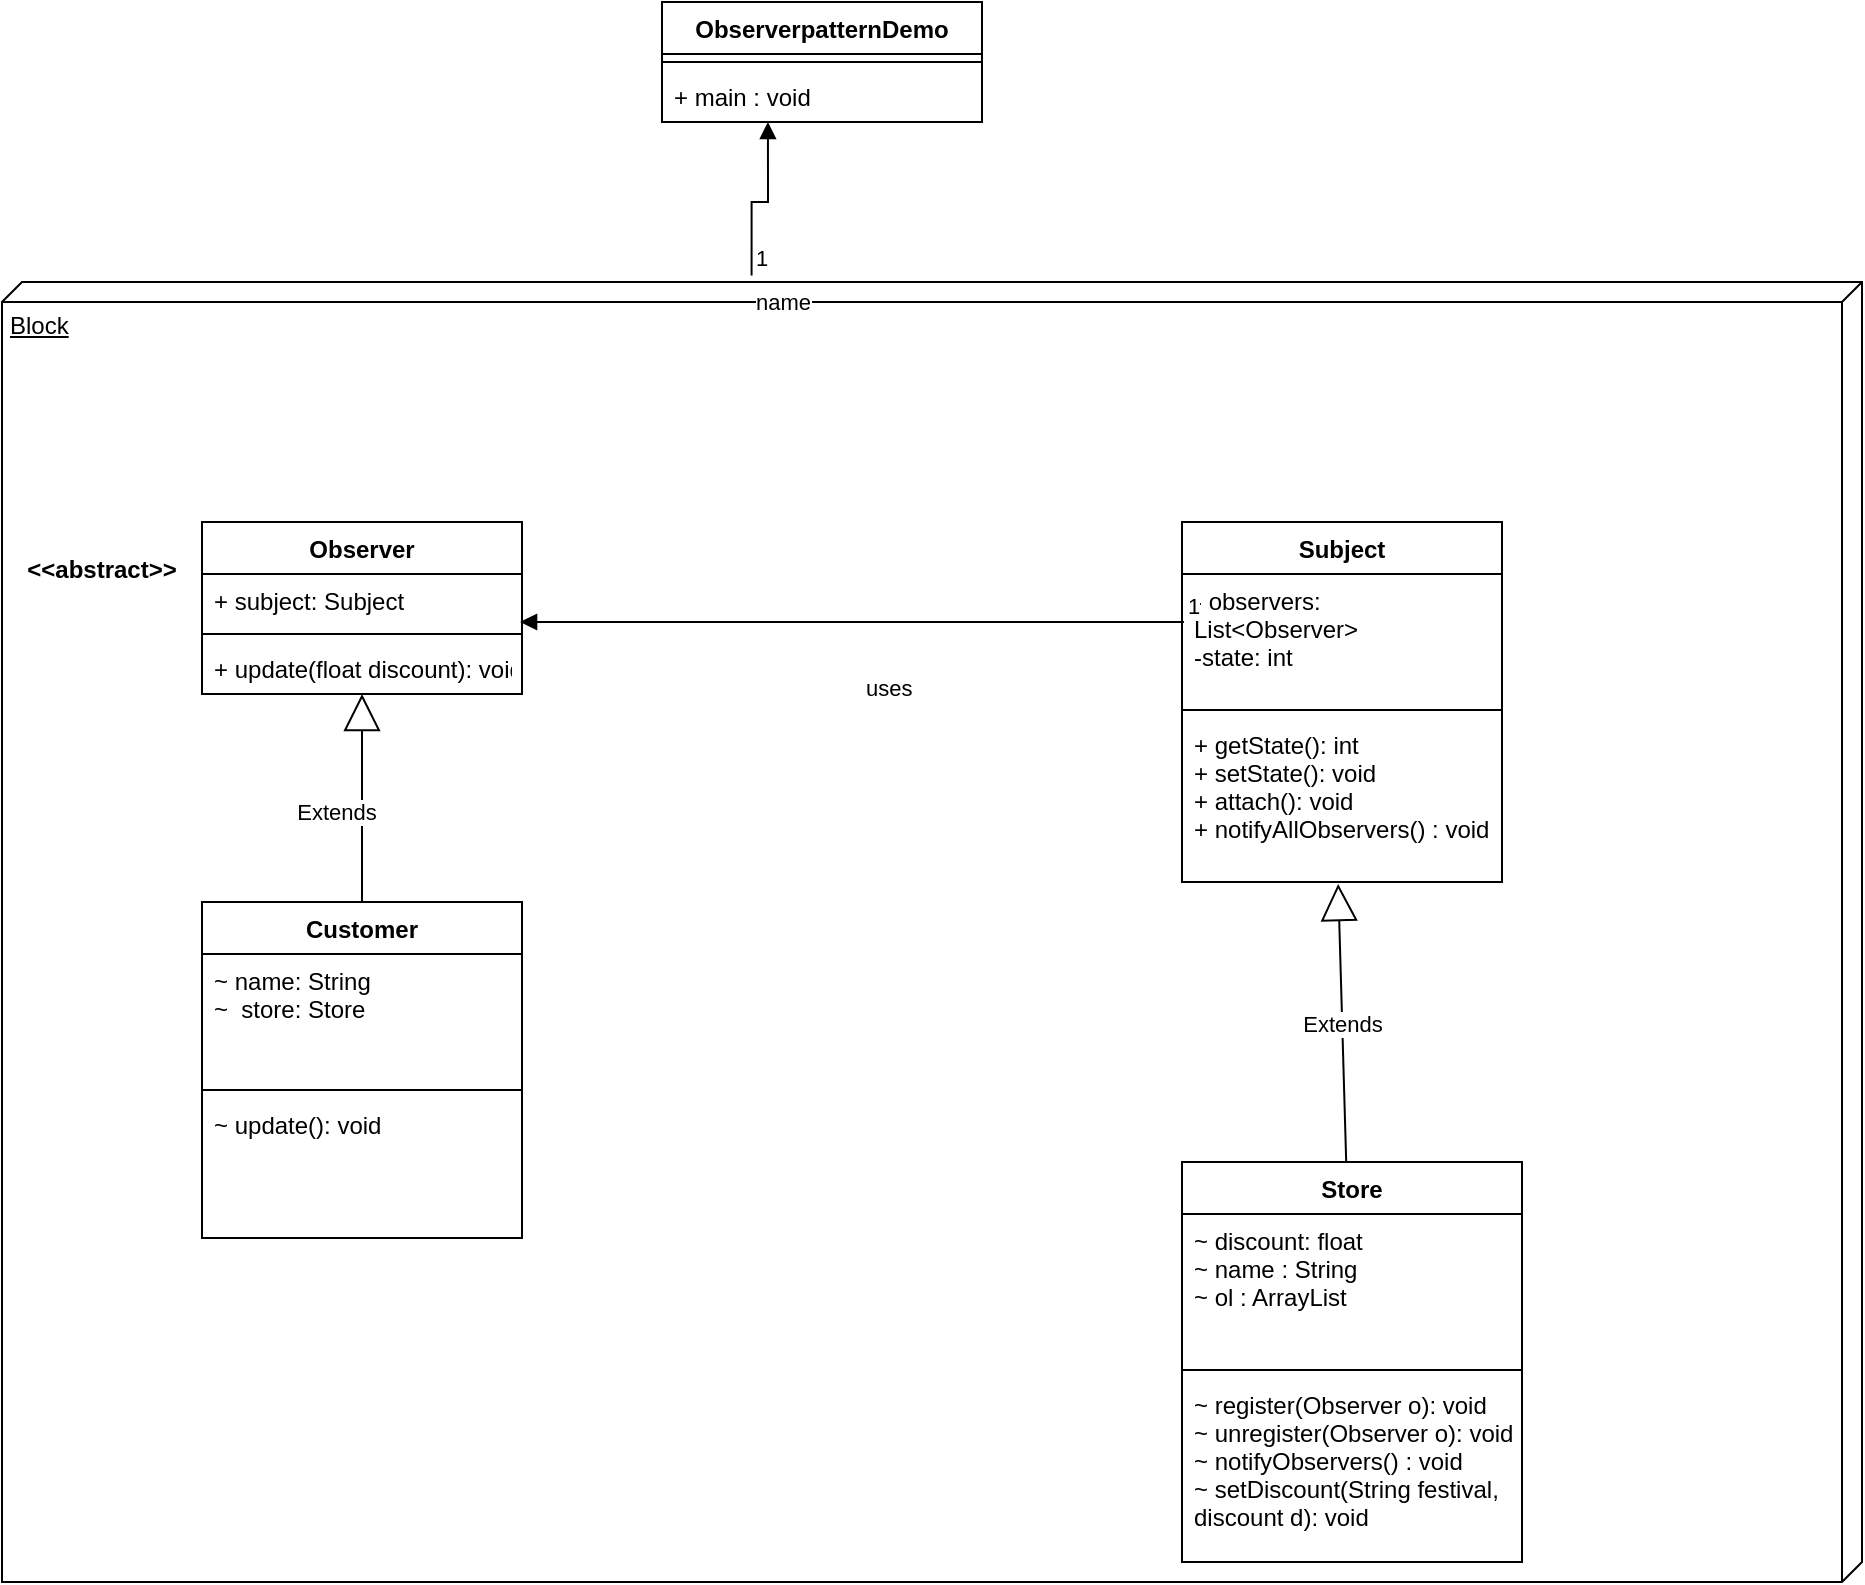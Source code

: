 <mxfile version="20.3.2" type="device"><diagram id="C5RBs43oDa-KdzZeNtuy" name="Page-1"><mxGraphModel dx="1186" dy="837" grid="1" gridSize="10" guides="1" tooltips="1" connect="1" arrows="1" fold="1" page="1" pageScale="1" pageWidth="827" pageHeight="1169" math="0" shadow="0"><root><mxCell id="WIyWlLk6GJQsqaUBKTNV-0"/><mxCell id="WIyWlLk6GJQsqaUBKTNV-1" parent="WIyWlLk6GJQsqaUBKTNV-0"/><mxCell id="cM5PKghFGTaoGsCeq2vf-2" value="Block" style="verticalAlign=top;align=left;spacingTop=8;spacingLeft=2;spacingRight=12;shape=cube;size=10;direction=south;fontStyle=4;html=1;" vertex="1" parent="WIyWlLk6GJQsqaUBKTNV-1"><mxGeometry x="10" y="160" width="930" height="650" as="geometry"/></mxCell><mxCell id="cM5PKghFGTaoGsCeq2vf-3" value="Observer" style="swimlane;fontStyle=1;align=center;verticalAlign=top;childLayout=stackLayout;horizontal=1;startSize=26;horizontalStack=0;resizeParent=1;resizeParentMax=0;resizeLast=0;collapsible=1;marginBottom=0;" vertex="1" parent="WIyWlLk6GJQsqaUBKTNV-1"><mxGeometry x="110" y="280" width="160" height="86" as="geometry"/></mxCell><mxCell id="cM5PKghFGTaoGsCeq2vf-4" value="+ subject: Subject" style="text;strokeColor=none;fillColor=none;align=left;verticalAlign=top;spacingLeft=4;spacingRight=4;overflow=hidden;rotatable=0;points=[[0,0.5],[1,0.5]];portConstraint=eastwest;" vertex="1" parent="cM5PKghFGTaoGsCeq2vf-3"><mxGeometry y="26" width="160" height="26" as="geometry"/></mxCell><mxCell id="cM5PKghFGTaoGsCeq2vf-5" value="" style="line;strokeWidth=1;fillColor=none;align=left;verticalAlign=middle;spacingTop=-1;spacingLeft=3;spacingRight=3;rotatable=0;labelPosition=right;points=[];portConstraint=eastwest;strokeColor=inherit;" vertex="1" parent="cM5PKghFGTaoGsCeq2vf-3"><mxGeometry y="52" width="160" height="8" as="geometry"/></mxCell><mxCell id="cM5PKghFGTaoGsCeq2vf-6" value="+ update(float discount): void" style="text;strokeColor=none;fillColor=none;align=left;verticalAlign=top;spacingLeft=4;spacingRight=4;overflow=hidden;rotatable=0;points=[[0,0.5],[1,0.5]];portConstraint=eastwest;" vertex="1" parent="cM5PKghFGTaoGsCeq2vf-3"><mxGeometry y="60" width="160" height="26" as="geometry"/></mxCell><mxCell id="cM5PKghFGTaoGsCeq2vf-7" value="&lt;&lt;abstract&gt;&gt;" style="text;align=center;fontStyle=1;verticalAlign=middle;spacingLeft=3;spacingRight=3;strokeColor=none;rotatable=0;points=[[0,0.5],[1,0.5]];portConstraint=eastwest;" vertex="1" parent="WIyWlLk6GJQsqaUBKTNV-1"><mxGeometry x="20" y="290" width="80" height="26" as="geometry"/></mxCell><mxCell id="cM5PKghFGTaoGsCeq2vf-8" value="Subject" style="swimlane;fontStyle=1;align=center;verticalAlign=top;childLayout=stackLayout;horizontal=1;startSize=26;horizontalStack=0;resizeParent=1;resizeParentMax=0;resizeLast=0;collapsible=1;marginBottom=0;" vertex="1" parent="WIyWlLk6GJQsqaUBKTNV-1"><mxGeometry x="600" y="280" width="160" height="180" as="geometry"/></mxCell><mxCell id="cM5PKghFGTaoGsCeq2vf-9" value="- observers: &#10;List&lt;Observer&gt;&#10;-state: int" style="text;strokeColor=none;fillColor=none;align=left;verticalAlign=top;spacingLeft=4;spacingRight=4;overflow=hidden;rotatable=0;points=[[0,0.5],[1,0.5]];portConstraint=eastwest;" vertex="1" parent="cM5PKghFGTaoGsCeq2vf-8"><mxGeometry y="26" width="160" height="64" as="geometry"/></mxCell><mxCell id="cM5PKghFGTaoGsCeq2vf-10" value="" style="line;strokeWidth=1;fillColor=none;align=left;verticalAlign=middle;spacingTop=-1;spacingLeft=3;spacingRight=3;rotatable=0;labelPosition=right;points=[];portConstraint=eastwest;strokeColor=inherit;" vertex="1" parent="cM5PKghFGTaoGsCeq2vf-8"><mxGeometry y="90" width="160" height="8" as="geometry"/></mxCell><mxCell id="cM5PKghFGTaoGsCeq2vf-11" value="+ getState(): int&#10;+ setState(): void&#10;+ attach(): void&#10;+ notifyAllObservers() : void" style="text;strokeColor=none;fillColor=none;align=left;verticalAlign=top;spacingLeft=4;spacingRight=4;overflow=hidden;rotatable=0;points=[[0,0.5],[1,0.5]];portConstraint=eastwest;" vertex="1" parent="cM5PKghFGTaoGsCeq2vf-8"><mxGeometry y="98" width="160" height="82" as="geometry"/></mxCell><mxCell id="cM5PKghFGTaoGsCeq2vf-16" value="uses" style="endArrow=block;endFill=1;html=1;edgeStyle=orthogonalEdgeStyle;align=left;verticalAlign=top;rounded=0;exitX=0.006;exitY=0.375;exitDx=0;exitDy=0;exitPerimeter=0;entryX=0.994;entryY=0.923;entryDx=0;entryDy=0;entryPerimeter=0;" edge="1" parent="WIyWlLk6GJQsqaUBKTNV-1" source="cM5PKghFGTaoGsCeq2vf-9" target="cM5PKghFGTaoGsCeq2vf-4"><mxGeometry x="-0.03" y="20" relative="1" as="geometry"><mxPoint x="494" y="330" as="sourcePoint"/><mxPoint x="334" y="330" as="targetPoint"/><mxPoint as="offset"/></mxGeometry></mxCell><mxCell id="cM5PKghFGTaoGsCeq2vf-17" value="1" style="edgeLabel;resizable=0;html=1;align=left;verticalAlign=bottom;" connectable="0" vertex="1" parent="cM5PKghFGTaoGsCeq2vf-16"><mxGeometry x="-1" relative="1" as="geometry"/></mxCell><mxCell id="cM5PKghFGTaoGsCeq2vf-22" value="Customer" style="swimlane;fontStyle=1;align=center;verticalAlign=top;childLayout=stackLayout;horizontal=1;startSize=26;horizontalStack=0;resizeParent=1;resizeParentMax=0;resizeLast=0;collapsible=1;marginBottom=0;" vertex="1" parent="WIyWlLk6GJQsqaUBKTNV-1"><mxGeometry x="110" y="470" width="160" height="168" as="geometry"/></mxCell><mxCell id="cM5PKghFGTaoGsCeq2vf-23" value="~ name: String&#10;~  store: Store" style="text;strokeColor=none;fillColor=none;align=left;verticalAlign=top;spacingLeft=4;spacingRight=4;overflow=hidden;rotatable=0;points=[[0,0.5],[1,0.5]];portConstraint=eastwest;" vertex="1" parent="cM5PKghFGTaoGsCeq2vf-22"><mxGeometry y="26" width="160" height="64" as="geometry"/></mxCell><mxCell id="cM5PKghFGTaoGsCeq2vf-24" value="" style="line;strokeWidth=1;fillColor=none;align=left;verticalAlign=middle;spacingTop=-1;spacingLeft=3;spacingRight=3;rotatable=0;labelPosition=right;points=[];portConstraint=eastwest;strokeColor=inherit;" vertex="1" parent="cM5PKghFGTaoGsCeq2vf-22"><mxGeometry y="90" width="160" height="8" as="geometry"/></mxCell><mxCell id="cM5PKghFGTaoGsCeq2vf-25" value="~ update(): void" style="text;strokeColor=none;fillColor=none;align=left;verticalAlign=top;spacingLeft=4;spacingRight=4;overflow=hidden;rotatable=0;points=[[0,0.5],[1,0.5]];portConstraint=eastwest;" vertex="1" parent="cM5PKghFGTaoGsCeq2vf-22"><mxGeometry y="98" width="160" height="70" as="geometry"/></mxCell><mxCell id="cM5PKghFGTaoGsCeq2vf-30" value="ObserverpatternDemo" style="swimlane;fontStyle=1;align=center;verticalAlign=top;childLayout=stackLayout;horizontal=1;startSize=26;horizontalStack=0;resizeParent=1;resizeParentMax=0;resizeLast=0;collapsible=1;marginBottom=0;" vertex="1" parent="WIyWlLk6GJQsqaUBKTNV-1"><mxGeometry x="340" y="20" width="160" height="60" as="geometry"/></mxCell><mxCell id="cM5PKghFGTaoGsCeq2vf-32" value="" style="line;strokeWidth=1;fillColor=none;align=left;verticalAlign=middle;spacingTop=-1;spacingLeft=3;spacingRight=3;rotatable=0;labelPosition=right;points=[];portConstraint=eastwest;strokeColor=inherit;" vertex="1" parent="cM5PKghFGTaoGsCeq2vf-30"><mxGeometry y="26" width="160" height="8" as="geometry"/></mxCell><mxCell id="cM5PKghFGTaoGsCeq2vf-33" value="+ main : void" style="text;strokeColor=none;fillColor=none;align=left;verticalAlign=top;spacingLeft=4;spacingRight=4;overflow=hidden;rotatable=0;points=[[0,0.5],[1,0.5]];portConstraint=eastwest;" vertex="1" parent="cM5PKghFGTaoGsCeq2vf-30"><mxGeometry y="34" width="160" height="26" as="geometry"/></mxCell><mxCell id="cM5PKghFGTaoGsCeq2vf-34" value="Extends" style="endArrow=block;endSize=16;endFill=0;html=1;rounded=0;exitX=0.5;exitY=0;exitDx=0;exitDy=0;" edge="1" parent="WIyWlLk6GJQsqaUBKTNV-1" source="cM5PKghFGTaoGsCeq2vf-22" target="cM5PKghFGTaoGsCeq2vf-6"><mxGeometry x="-0.125" y="13" width="160" relative="1" as="geometry"><mxPoint x="330" y="437" as="sourcePoint"/><mxPoint x="170" y="360" as="targetPoint"/><mxPoint as="offset"/></mxGeometry></mxCell><mxCell id="cM5PKghFGTaoGsCeq2vf-35" value="Store" style="swimlane;fontStyle=1;align=center;verticalAlign=top;childLayout=stackLayout;horizontal=1;startSize=26;horizontalStack=0;resizeParent=1;resizeParentMax=0;resizeLast=0;collapsible=1;marginBottom=0;" vertex="1" parent="WIyWlLk6GJQsqaUBKTNV-1"><mxGeometry x="600" y="600" width="170" height="200" as="geometry"/></mxCell><mxCell id="cM5PKghFGTaoGsCeq2vf-36" value="~ discount: float&#10;~ name : String&#10;~ ol : ArrayList" style="text;strokeColor=none;fillColor=none;align=left;verticalAlign=top;spacingLeft=4;spacingRight=4;overflow=hidden;rotatable=0;points=[[0,0.5],[1,0.5]];portConstraint=eastwest;" vertex="1" parent="cM5PKghFGTaoGsCeq2vf-35"><mxGeometry y="26" width="170" height="74" as="geometry"/></mxCell><mxCell id="cM5PKghFGTaoGsCeq2vf-37" value="" style="line;strokeWidth=1;fillColor=none;align=left;verticalAlign=middle;spacingTop=-1;spacingLeft=3;spacingRight=3;rotatable=0;labelPosition=right;points=[];portConstraint=eastwest;strokeColor=inherit;" vertex="1" parent="cM5PKghFGTaoGsCeq2vf-35"><mxGeometry y="100" width="170" height="8" as="geometry"/></mxCell><mxCell id="cM5PKghFGTaoGsCeq2vf-38" value="~ register(Observer o): void&#10;~ unregister(Observer o): void&#10;~ notifyObservers() : void&#10;~ setDiscount(String festival,&#10;discount d): void" style="text;strokeColor=none;fillColor=none;align=left;verticalAlign=top;spacingLeft=4;spacingRight=4;overflow=hidden;rotatable=0;points=[[0,0.5],[1,0.5]];portConstraint=eastwest;" vertex="1" parent="cM5PKghFGTaoGsCeq2vf-35"><mxGeometry y="108" width="170" height="92" as="geometry"/></mxCell><mxCell id="cM5PKghFGTaoGsCeq2vf-39" value="Extends" style="endArrow=block;endSize=16;endFill=0;html=1;rounded=0;entryX=0.488;entryY=1.012;entryDx=0;entryDy=0;entryPerimeter=0;" edge="1" parent="WIyWlLk6GJQsqaUBKTNV-1" source="cM5PKghFGTaoGsCeq2vf-35" target="cM5PKghFGTaoGsCeq2vf-11"><mxGeometry width="160" relative="1" as="geometry"><mxPoint x="330" y="430" as="sourcePoint"/><mxPoint x="490" y="430" as="targetPoint"/></mxGeometry></mxCell><mxCell id="cM5PKghFGTaoGsCeq2vf-41" value="name" style="endArrow=block;endFill=1;html=1;edgeStyle=orthogonalEdgeStyle;align=left;verticalAlign=top;rounded=0;exitX=-0.005;exitY=0.597;exitDx=0;exitDy=0;exitPerimeter=0;entryX=0.331;entryY=1;entryDx=0;entryDy=0;entryPerimeter=0;" edge="1" parent="WIyWlLk6GJQsqaUBKTNV-1" source="cM5PKghFGTaoGsCeq2vf-2" target="cM5PKghFGTaoGsCeq2vf-33"><mxGeometry x="-1" relative="1" as="geometry"><mxPoint x="330" y="430" as="sourcePoint"/><mxPoint x="490" y="430" as="targetPoint"/></mxGeometry></mxCell><mxCell id="cM5PKghFGTaoGsCeq2vf-42" value="1" style="edgeLabel;resizable=0;html=1;align=left;verticalAlign=bottom;" connectable="0" vertex="1" parent="cM5PKghFGTaoGsCeq2vf-41"><mxGeometry x="-1" relative="1" as="geometry"/></mxCell></root></mxGraphModel></diagram></mxfile>